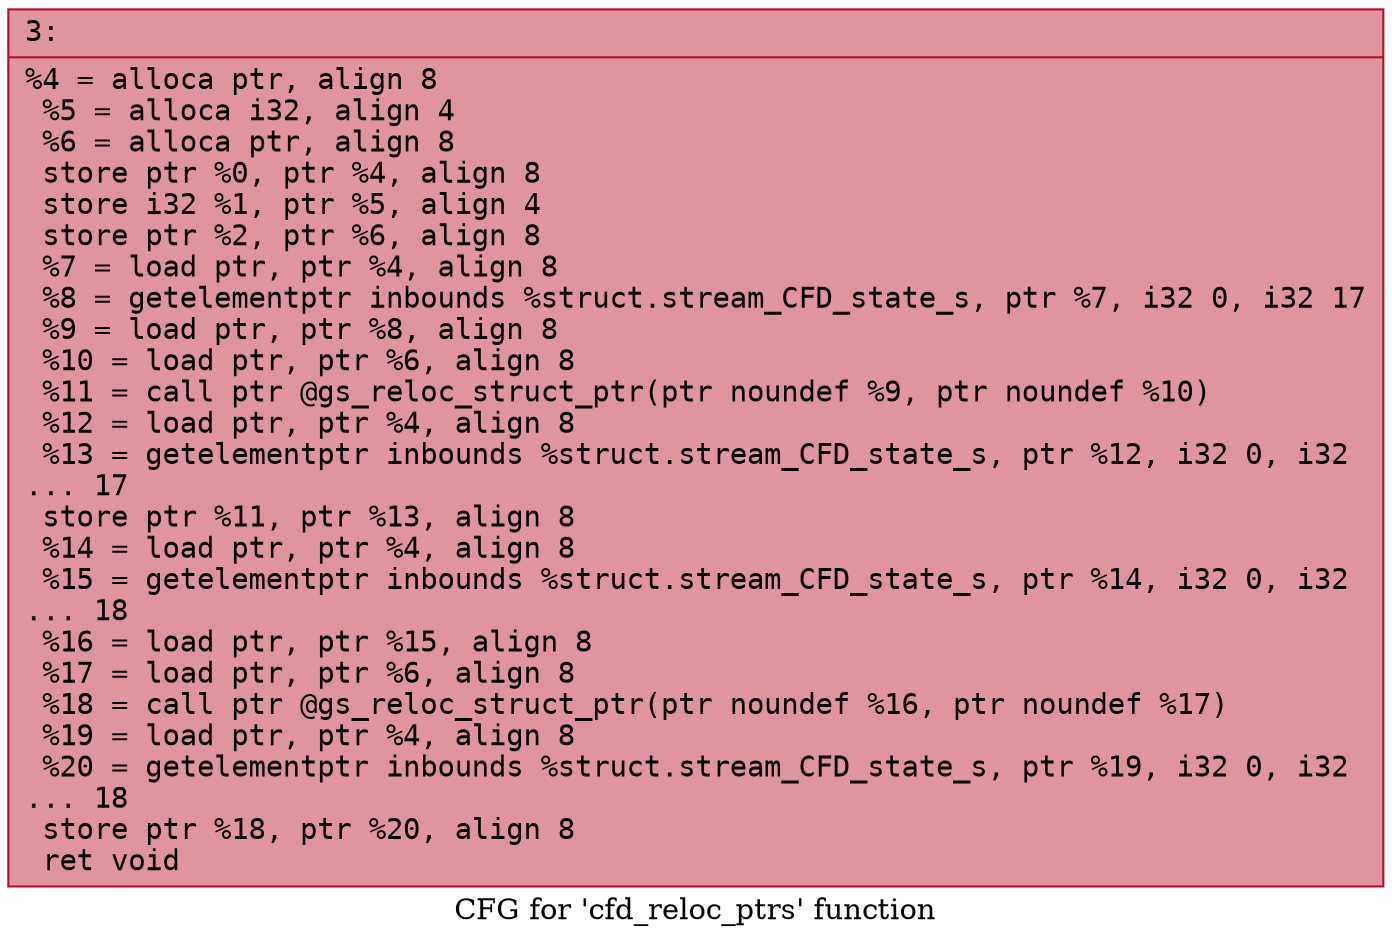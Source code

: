 digraph "CFG for 'cfd_reloc_ptrs' function" {
	label="CFG for 'cfd_reloc_ptrs' function";

	Node0x600003e245a0 [shape=record,color="#b70d28ff", style=filled, fillcolor="#b70d2870" fontname="Courier",label="{3:\l|  %4 = alloca ptr, align 8\l  %5 = alloca i32, align 4\l  %6 = alloca ptr, align 8\l  store ptr %0, ptr %4, align 8\l  store i32 %1, ptr %5, align 4\l  store ptr %2, ptr %6, align 8\l  %7 = load ptr, ptr %4, align 8\l  %8 = getelementptr inbounds %struct.stream_CFD_state_s, ptr %7, i32 0, i32 17\l  %9 = load ptr, ptr %8, align 8\l  %10 = load ptr, ptr %6, align 8\l  %11 = call ptr @gs_reloc_struct_ptr(ptr noundef %9, ptr noundef %10)\l  %12 = load ptr, ptr %4, align 8\l  %13 = getelementptr inbounds %struct.stream_CFD_state_s, ptr %12, i32 0, i32\l... 17\l  store ptr %11, ptr %13, align 8\l  %14 = load ptr, ptr %4, align 8\l  %15 = getelementptr inbounds %struct.stream_CFD_state_s, ptr %14, i32 0, i32\l... 18\l  %16 = load ptr, ptr %15, align 8\l  %17 = load ptr, ptr %6, align 8\l  %18 = call ptr @gs_reloc_struct_ptr(ptr noundef %16, ptr noundef %17)\l  %19 = load ptr, ptr %4, align 8\l  %20 = getelementptr inbounds %struct.stream_CFD_state_s, ptr %19, i32 0, i32\l... 18\l  store ptr %18, ptr %20, align 8\l  ret void\l}"];
}
